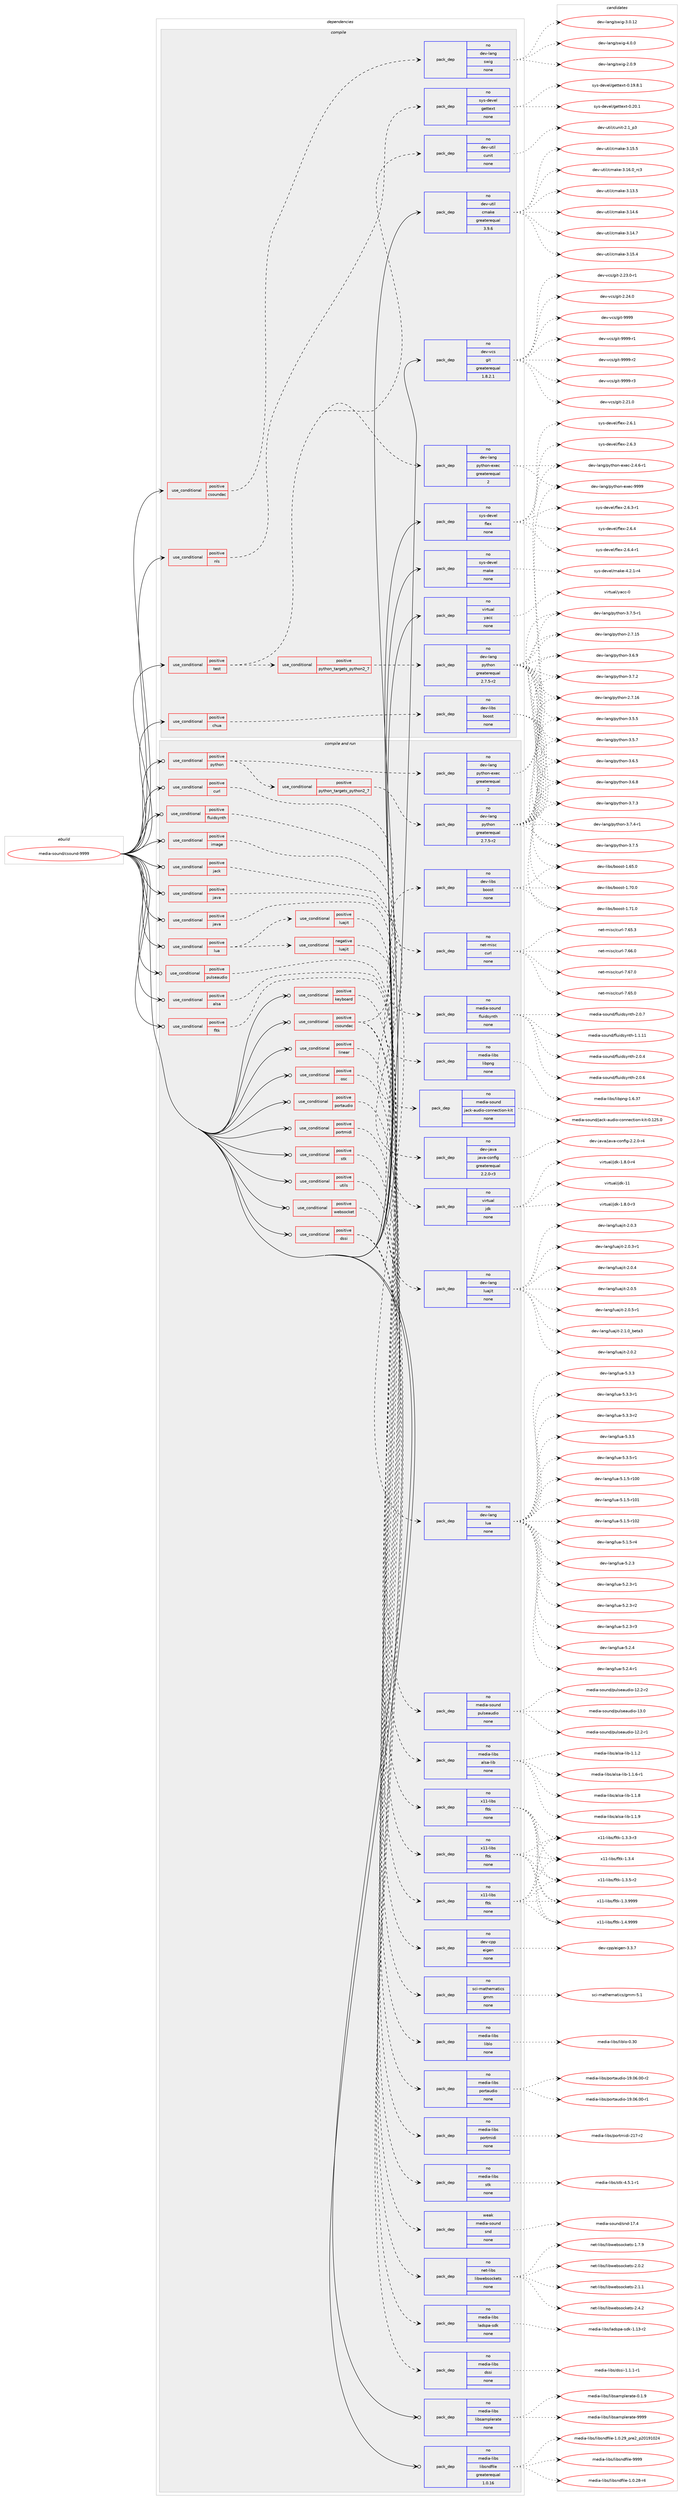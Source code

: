 digraph prolog {

# *************
# Graph options
# *************

newrank=true;
concentrate=true;
compound=true;
graph [rankdir=LR,fontname=Helvetica,fontsize=10,ranksep=1.5];#, ranksep=2.5, nodesep=0.2];
edge  [arrowhead=vee];
node  [fontname=Helvetica,fontsize=10];

# **********
# The ebuild
# **********

subgraph cluster_leftcol {
color=gray;
rank=same;
label=<<i>ebuild</i>>;
id [label="media-sound/csound-9999", color=red, width=4, href="../media-sound/csound-9999.svg"];
}

# ****************
# The dependencies
# ****************

subgraph cluster_midcol {
color=gray;
label=<<i>dependencies</i>>;
subgraph cluster_compile {
fillcolor="#eeeeee";
style=filled;
label=<<i>compile</i>>;
subgraph cond193790 {
dependency798157 [label=<<TABLE BORDER="0" CELLBORDER="1" CELLSPACING="0" CELLPADDING="4"><TR><TD ROWSPAN="3" CELLPADDING="10">use_conditional</TD></TR><TR><TD>positive</TD></TR><TR><TD>chua</TD></TR></TABLE>>, shape=none, color=red];
subgraph pack590426 {
dependency798158 [label=<<TABLE BORDER="0" CELLBORDER="1" CELLSPACING="0" CELLPADDING="4" WIDTH="220"><TR><TD ROWSPAN="6" CELLPADDING="30">pack_dep</TD></TR><TR><TD WIDTH="110">no</TD></TR><TR><TD>dev-libs</TD></TR><TR><TD>boost</TD></TR><TR><TD>none</TD></TR><TR><TD></TD></TR></TABLE>>, shape=none, color=blue];
}
dependency798157:e -> dependency798158:w [weight=20,style="dashed",arrowhead="vee"];
}
id:e -> dependency798157:w [weight=20,style="solid",arrowhead="vee"];
subgraph cond193791 {
dependency798159 [label=<<TABLE BORDER="0" CELLBORDER="1" CELLSPACING="0" CELLPADDING="4"><TR><TD ROWSPAN="3" CELLPADDING="10">use_conditional</TD></TR><TR><TD>positive</TD></TR><TR><TD>csoundac</TD></TR></TABLE>>, shape=none, color=red];
subgraph pack590427 {
dependency798160 [label=<<TABLE BORDER="0" CELLBORDER="1" CELLSPACING="0" CELLPADDING="4" WIDTH="220"><TR><TD ROWSPAN="6" CELLPADDING="30">pack_dep</TD></TR><TR><TD WIDTH="110">no</TD></TR><TR><TD>dev-lang</TD></TR><TR><TD>swig</TD></TR><TR><TD>none</TD></TR><TR><TD></TD></TR></TABLE>>, shape=none, color=blue];
}
dependency798159:e -> dependency798160:w [weight=20,style="dashed",arrowhead="vee"];
}
id:e -> dependency798159:w [weight=20,style="solid",arrowhead="vee"];
subgraph cond193792 {
dependency798161 [label=<<TABLE BORDER="0" CELLBORDER="1" CELLSPACING="0" CELLPADDING="4"><TR><TD ROWSPAN="3" CELLPADDING="10">use_conditional</TD></TR><TR><TD>positive</TD></TR><TR><TD>nls</TD></TR></TABLE>>, shape=none, color=red];
subgraph pack590428 {
dependency798162 [label=<<TABLE BORDER="0" CELLBORDER="1" CELLSPACING="0" CELLPADDING="4" WIDTH="220"><TR><TD ROWSPAN="6" CELLPADDING="30">pack_dep</TD></TR><TR><TD WIDTH="110">no</TD></TR><TR><TD>sys-devel</TD></TR><TR><TD>gettext</TD></TR><TR><TD>none</TD></TR><TR><TD></TD></TR></TABLE>>, shape=none, color=blue];
}
dependency798161:e -> dependency798162:w [weight=20,style="dashed",arrowhead="vee"];
}
id:e -> dependency798161:w [weight=20,style="solid",arrowhead="vee"];
subgraph cond193793 {
dependency798163 [label=<<TABLE BORDER="0" CELLBORDER="1" CELLSPACING="0" CELLPADDING="4"><TR><TD ROWSPAN="3" CELLPADDING="10">use_conditional</TD></TR><TR><TD>positive</TD></TR><TR><TD>test</TD></TR></TABLE>>, shape=none, color=red];
subgraph pack590429 {
dependency798164 [label=<<TABLE BORDER="0" CELLBORDER="1" CELLSPACING="0" CELLPADDING="4" WIDTH="220"><TR><TD ROWSPAN="6" CELLPADDING="30">pack_dep</TD></TR><TR><TD WIDTH="110">no</TD></TR><TR><TD>dev-util</TD></TR><TR><TD>cunit</TD></TR><TR><TD>none</TD></TR><TR><TD></TD></TR></TABLE>>, shape=none, color=blue];
}
dependency798163:e -> dependency798164:w [weight=20,style="dashed",arrowhead="vee"];
subgraph cond193794 {
dependency798165 [label=<<TABLE BORDER="0" CELLBORDER="1" CELLSPACING="0" CELLPADDING="4"><TR><TD ROWSPAN="3" CELLPADDING="10">use_conditional</TD></TR><TR><TD>positive</TD></TR><TR><TD>python_targets_python2_7</TD></TR></TABLE>>, shape=none, color=red];
subgraph pack590430 {
dependency798166 [label=<<TABLE BORDER="0" CELLBORDER="1" CELLSPACING="0" CELLPADDING="4" WIDTH="220"><TR><TD ROWSPAN="6" CELLPADDING="30">pack_dep</TD></TR><TR><TD WIDTH="110">no</TD></TR><TR><TD>dev-lang</TD></TR><TR><TD>python</TD></TR><TR><TD>greaterequal</TD></TR><TR><TD>2.7.5-r2</TD></TR></TABLE>>, shape=none, color=blue];
}
dependency798165:e -> dependency798166:w [weight=20,style="dashed",arrowhead="vee"];
}
dependency798163:e -> dependency798165:w [weight=20,style="dashed",arrowhead="vee"];
subgraph pack590431 {
dependency798167 [label=<<TABLE BORDER="0" CELLBORDER="1" CELLSPACING="0" CELLPADDING="4" WIDTH="220"><TR><TD ROWSPAN="6" CELLPADDING="30">pack_dep</TD></TR><TR><TD WIDTH="110">no</TD></TR><TR><TD>dev-lang</TD></TR><TR><TD>python-exec</TD></TR><TR><TD>greaterequal</TD></TR><TR><TD>2</TD></TR></TABLE>>, shape=none, color=blue];
}
dependency798163:e -> dependency798167:w [weight=20,style="dashed",arrowhead="vee"];
}
id:e -> dependency798163:w [weight=20,style="solid",arrowhead="vee"];
subgraph pack590432 {
dependency798168 [label=<<TABLE BORDER="0" CELLBORDER="1" CELLSPACING="0" CELLPADDING="4" WIDTH="220"><TR><TD ROWSPAN="6" CELLPADDING="30">pack_dep</TD></TR><TR><TD WIDTH="110">no</TD></TR><TR><TD>dev-util</TD></TR><TR><TD>cmake</TD></TR><TR><TD>greaterequal</TD></TR><TR><TD>3.9.6</TD></TR></TABLE>>, shape=none, color=blue];
}
id:e -> dependency798168:w [weight=20,style="solid",arrowhead="vee"];
subgraph pack590433 {
dependency798169 [label=<<TABLE BORDER="0" CELLBORDER="1" CELLSPACING="0" CELLPADDING="4" WIDTH="220"><TR><TD ROWSPAN="6" CELLPADDING="30">pack_dep</TD></TR><TR><TD WIDTH="110">no</TD></TR><TR><TD>dev-vcs</TD></TR><TR><TD>git</TD></TR><TR><TD>greaterequal</TD></TR><TR><TD>1.8.2.1</TD></TR></TABLE>>, shape=none, color=blue];
}
id:e -> dependency798169:w [weight=20,style="solid",arrowhead="vee"];
subgraph pack590434 {
dependency798170 [label=<<TABLE BORDER="0" CELLBORDER="1" CELLSPACING="0" CELLPADDING="4" WIDTH="220"><TR><TD ROWSPAN="6" CELLPADDING="30">pack_dep</TD></TR><TR><TD WIDTH="110">no</TD></TR><TR><TD>sys-devel</TD></TR><TR><TD>flex</TD></TR><TR><TD>none</TD></TR><TR><TD></TD></TR></TABLE>>, shape=none, color=blue];
}
id:e -> dependency798170:w [weight=20,style="solid",arrowhead="vee"];
subgraph pack590435 {
dependency798171 [label=<<TABLE BORDER="0" CELLBORDER="1" CELLSPACING="0" CELLPADDING="4" WIDTH="220"><TR><TD ROWSPAN="6" CELLPADDING="30">pack_dep</TD></TR><TR><TD WIDTH="110">no</TD></TR><TR><TD>sys-devel</TD></TR><TR><TD>make</TD></TR><TR><TD>none</TD></TR><TR><TD></TD></TR></TABLE>>, shape=none, color=blue];
}
id:e -> dependency798171:w [weight=20,style="solid",arrowhead="vee"];
subgraph pack590436 {
dependency798172 [label=<<TABLE BORDER="0" CELLBORDER="1" CELLSPACING="0" CELLPADDING="4" WIDTH="220"><TR><TD ROWSPAN="6" CELLPADDING="30">pack_dep</TD></TR><TR><TD WIDTH="110">no</TD></TR><TR><TD>virtual</TD></TR><TR><TD>yacc</TD></TR><TR><TD>none</TD></TR><TR><TD></TD></TR></TABLE>>, shape=none, color=blue];
}
id:e -> dependency798172:w [weight=20,style="solid",arrowhead="vee"];
}
subgraph cluster_compileandrun {
fillcolor="#eeeeee";
style=filled;
label=<<i>compile and run</i>>;
subgraph cond193795 {
dependency798173 [label=<<TABLE BORDER="0" CELLBORDER="1" CELLSPACING="0" CELLPADDING="4"><TR><TD ROWSPAN="3" CELLPADDING="10">use_conditional</TD></TR><TR><TD>positive</TD></TR><TR><TD>alsa</TD></TR></TABLE>>, shape=none, color=red];
subgraph pack590437 {
dependency798174 [label=<<TABLE BORDER="0" CELLBORDER="1" CELLSPACING="0" CELLPADDING="4" WIDTH="220"><TR><TD ROWSPAN="6" CELLPADDING="30">pack_dep</TD></TR><TR><TD WIDTH="110">no</TD></TR><TR><TD>media-libs</TD></TR><TR><TD>alsa-lib</TD></TR><TR><TD>none</TD></TR><TR><TD></TD></TR></TABLE>>, shape=none, color=blue];
}
dependency798173:e -> dependency798174:w [weight=20,style="dashed",arrowhead="vee"];
}
id:e -> dependency798173:w [weight=20,style="solid",arrowhead="odotvee"];
subgraph cond193796 {
dependency798175 [label=<<TABLE BORDER="0" CELLBORDER="1" CELLSPACING="0" CELLPADDING="4"><TR><TD ROWSPAN="3" CELLPADDING="10">use_conditional</TD></TR><TR><TD>positive</TD></TR><TR><TD>csoundac</TD></TR></TABLE>>, shape=none, color=red];
subgraph pack590438 {
dependency798176 [label=<<TABLE BORDER="0" CELLBORDER="1" CELLSPACING="0" CELLPADDING="4" WIDTH="220"><TR><TD ROWSPAN="6" CELLPADDING="30">pack_dep</TD></TR><TR><TD WIDTH="110">no</TD></TR><TR><TD>x11-libs</TD></TR><TR><TD>fltk</TD></TR><TR><TD>none</TD></TR><TR><TD></TD></TR></TABLE>>, shape=none, color=blue];
}
dependency798175:e -> dependency798176:w [weight=20,style="dashed",arrowhead="vee"];
subgraph pack590439 {
dependency798177 [label=<<TABLE BORDER="0" CELLBORDER="1" CELLSPACING="0" CELLPADDING="4" WIDTH="220"><TR><TD ROWSPAN="6" CELLPADDING="30">pack_dep</TD></TR><TR><TD WIDTH="110">no</TD></TR><TR><TD>dev-cpp</TD></TR><TR><TD>eigen</TD></TR><TR><TD>none</TD></TR><TR><TD></TD></TR></TABLE>>, shape=none, color=blue];
}
dependency798175:e -> dependency798177:w [weight=20,style="dashed",arrowhead="vee"];
subgraph pack590440 {
dependency798178 [label=<<TABLE BORDER="0" CELLBORDER="1" CELLSPACING="0" CELLPADDING="4" WIDTH="220"><TR><TD ROWSPAN="6" CELLPADDING="30">pack_dep</TD></TR><TR><TD WIDTH="110">no</TD></TR><TR><TD>dev-libs</TD></TR><TR><TD>boost</TD></TR><TR><TD>none</TD></TR><TR><TD></TD></TR></TABLE>>, shape=none, color=blue];
}
dependency798175:e -> dependency798178:w [weight=20,style="dashed",arrowhead="vee"];
}
id:e -> dependency798175:w [weight=20,style="solid",arrowhead="odotvee"];
subgraph cond193797 {
dependency798179 [label=<<TABLE BORDER="0" CELLBORDER="1" CELLSPACING="0" CELLPADDING="4"><TR><TD ROWSPAN="3" CELLPADDING="10">use_conditional</TD></TR><TR><TD>positive</TD></TR><TR><TD>curl</TD></TR></TABLE>>, shape=none, color=red];
subgraph pack590441 {
dependency798180 [label=<<TABLE BORDER="0" CELLBORDER="1" CELLSPACING="0" CELLPADDING="4" WIDTH="220"><TR><TD ROWSPAN="6" CELLPADDING="30">pack_dep</TD></TR><TR><TD WIDTH="110">no</TD></TR><TR><TD>net-misc</TD></TR><TR><TD>curl</TD></TR><TR><TD>none</TD></TR><TR><TD></TD></TR></TABLE>>, shape=none, color=blue];
}
dependency798179:e -> dependency798180:w [weight=20,style="dashed",arrowhead="vee"];
}
id:e -> dependency798179:w [weight=20,style="solid",arrowhead="odotvee"];
subgraph cond193798 {
dependency798181 [label=<<TABLE BORDER="0" CELLBORDER="1" CELLSPACING="0" CELLPADDING="4"><TR><TD ROWSPAN="3" CELLPADDING="10">use_conditional</TD></TR><TR><TD>positive</TD></TR><TR><TD>dssi</TD></TR></TABLE>>, shape=none, color=red];
subgraph pack590442 {
dependency798182 [label=<<TABLE BORDER="0" CELLBORDER="1" CELLSPACING="0" CELLPADDING="4" WIDTH="220"><TR><TD ROWSPAN="6" CELLPADDING="30">pack_dep</TD></TR><TR><TD WIDTH="110">no</TD></TR><TR><TD>media-libs</TD></TR><TR><TD>dssi</TD></TR><TR><TD>none</TD></TR><TR><TD></TD></TR></TABLE>>, shape=none, color=blue];
}
dependency798181:e -> dependency798182:w [weight=20,style="dashed",arrowhead="vee"];
subgraph pack590443 {
dependency798183 [label=<<TABLE BORDER="0" CELLBORDER="1" CELLSPACING="0" CELLPADDING="4" WIDTH="220"><TR><TD ROWSPAN="6" CELLPADDING="30">pack_dep</TD></TR><TR><TD WIDTH="110">no</TD></TR><TR><TD>media-libs</TD></TR><TR><TD>ladspa-sdk</TD></TR><TR><TD>none</TD></TR><TR><TD></TD></TR></TABLE>>, shape=none, color=blue];
}
dependency798181:e -> dependency798183:w [weight=20,style="dashed",arrowhead="vee"];
}
id:e -> dependency798181:w [weight=20,style="solid",arrowhead="odotvee"];
subgraph cond193799 {
dependency798184 [label=<<TABLE BORDER="0" CELLBORDER="1" CELLSPACING="0" CELLPADDING="4"><TR><TD ROWSPAN="3" CELLPADDING="10">use_conditional</TD></TR><TR><TD>positive</TD></TR><TR><TD>fltk</TD></TR></TABLE>>, shape=none, color=red];
subgraph pack590444 {
dependency798185 [label=<<TABLE BORDER="0" CELLBORDER="1" CELLSPACING="0" CELLPADDING="4" WIDTH="220"><TR><TD ROWSPAN="6" CELLPADDING="30">pack_dep</TD></TR><TR><TD WIDTH="110">no</TD></TR><TR><TD>x11-libs</TD></TR><TR><TD>fltk</TD></TR><TR><TD>none</TD></TR><TR><TD></TD></TR></TABLE>>, shape=none, color=blue];
}
dependency798184:e -> dependency798185:w [weight=20,style="dashed",arrowhead="vee"];
}
id:e -> dependency798184:w [weight=20,style="solid",arrowhead="odotvee"];
subgraph cond193800 {
dependency798186 [label=<<TABLE BORDER="0" CELLBORDER="1" CELLSPACING="0" CELLPADDING="4"><TR><TD ROWSPAN="3" CELLPADDING="10">use_conditional</TD></TR><TR><TD>positive</TD></TR><TR><TD>fluidsynth</TD></TR></TABLE>>, shape=none, color=red];
subgraph pack590445 {
dependency798187 [label=<<TABLE BORDER="0" CELLBORDER="1" CELLSPACING="0" CELLPADDING="4" WIDTH="220"><TR><TD ROWSPAN="6" CELLPADDING="30">pack_dep</TD></TR><TR><TD WIDTH="110">no</TD></TR><TR><TD>media-sound</TD></TR><TR><TD>fluidsynth</TD></TR><TR><TD>none</TD></TR><TR><TD></TD></TR></TABLE>>, shape=none, color=blue];
}
dependency798186:e -> dependency798187:w [weight=20,style="dashed",arrowhead="vee"];
}
id:e -> dependency798186:w [weight=20,style="solid",arrowhead="odotvee"];
subgraph cond193801 {
dependency798188 [label=<<TABLE BORDER="0" CELLBORDER="1" CELLSPACING="0" CELLPADDING="4"><TR><TD ROWSPAN="3" CELLPADDING="10">use_conditional</TD></TR><TR><TD>positive</TD></TR><TR><TD>image</TD></TR></TABLE>>, shape=none, color=red];
subgraph pack590446 {
dependency798189 [label=<<TABLE BORDER="0" CELLBORDER="1" CELLSPACING="0" CELLPADDING="4" WIDTH="220"><TR><TD ROWSPAN="6" CELLPADDING="30">pack_dep</TD></TR><TR><TD WIDTH="110">no</TD></TR><TR><TD>media-libs</TD></TR><TR><TD>libpng</TD></TR><TR><TD>none</TD></TR><TR><TD></TD></TR></TABLE>>, shape=none, color=blue];
}
dependency798188:e -> dependency798189:w [weight=20,style="dashed",arrowhead="vee"];
}
id:e -> dependency798188:w [weight=20,style="solid",arrowhead="odotvee"];
subgraph cond193802 {
dependency798190 [label=<<TABLE BORDER="0" CELLBORDER="1" CELLSPACING="0" CELLPADDING="4"><TR><TD ROWSPAN="3" CELLPADDING="10">use_conditional</TD></TR><TR><TD>positive</TD></TR><TR><TD>jack</TD></TR></TABLE>>, shape=none, color=red];
subgraph pack590447 {
dependency798191 [label=<<TABLE BORDER="0" CELLBORDER="1" CELLSPACING="0" CELLPADDING="4" WIDTH="220"><TR><TD ROWSPAN="6" CELLPADDING="30">pack_dep</TD></TR><TR><TD WIDTH="110">no</TD></TR><TR><TD>media-sound</TD></TR><TR><TD>jack-audio-connection-kit</TD></TR><TR><TD>none</TD></TR><TR><TD></TD></TR></TABLE>>, shape=none, color=blue];
}
dependency798190:e -> dependency798191:w [weight=20,style="dashed",arrowhead="vee"];
}
id:e -> dependency798190:w [weight=20,style="solid",arrowhead="odotvee"];
subgraph cond193803 {
dependency798192 [label=<<TABLE BORDER="0" CELLBORDER="1" CELLSPACING="0" CELLPADDING="4"><TR><TD ROWSPAN="3" CELLPADDING="10">use_conditional</TD></TR><TR><TD>positive</TD></TR><TR><TD>java</TD></TR></TABLE>>, shape=none, color=red];
subgraph pack590448 {
dependency798193 [label=<<TABLE BORDER="0" CELLBORDER="1" CELLSPACING="0" CELLPADDING="4" WIDTH="220"><TR><TD ROWSPAN="6" CELLPADDING="30">pack_dep</TD></TR><TR><TD WIDTH="110">no</TD></TR><TR><TD>dev-java</TD></TR><TR><TD>java-config</TD></TR><TR><TD>greaterequal</TD></TR><TR><TD>2.2.0-r3</TD></TR></TABLE>>, shape=none, color=blue];
}
dependency798192:e -> dependency798193:w [weight=20,style="dashed",arrowhead="vee"];
}
id:e -> dependency798192:w [weight=20,style="solid",arrowhead="odotvee"];
subgraph cond193804 {
dependency798194 [label=<<TABLE BORDER="0" CELLBORDER="1" CELLSPACING="0" CELLPADDING="4"><TR><TD ROWSPAN="3" CELLPADDING="10">use_conditional</TD></TR><TR><TD>positive</TD></TR><TR><TD>java</TD></TR></TABLE>>, shape=none, color=red];
subgraph pack590449 {
dependency798195 [label=<<TABLE BORDER="0" CELLBORDER="1" CELLSPACING="0" CELLPADDING="4" WIDTH="220"><TR><TD ROWSPAN="6" CELLPADDING="30">pack_dep</TD></TR><TR><TD WIDTH="110">no</TD></TR><TR><TD>virtual</TD></TR><TR><TD>jdk</TD></TR><TR><TD>none</TD></TR><TR><TD></TD></TR></TABLE>>, shape=none, color=blue];
}
dependency798194:e -> dependency798195:w [weight=20,style="dashed",arrowhead="vee"];
}
id:e -> dependency798194:w [weight=20,style="solid",arrowhead="odotvee"];
subgraph cond193805 {
dependency798196 [label=<<TABLE BORDER="0" CELLBORDER="1" CELLSPACING="0" CELLPADDING="4"><TR><TD ROWSPAN="3" CELLPADDING="10">use_conditional</TD></TR><TR><TD>positive</TD></TR><TR><TD>keyboard</TD></TR></TABLE>>, shape=none, color=red];
subgraph pack590450 {
dependency798197 [label=<<TABLE BORDER="0" CELLBORDER="1" CELLSPACING="0" CELLPADDING="4" WIDTH="220"><TR><TD ROWSPAN="6" CELLPADDING="30">pack_dep</TD></TR><TR><TD WIDTH="110">no</TD></TR><TR><TD>x11-libs</TD></TR><TR><TD>fltk</TD></TR><TR><TD>none</TD></TR><TR><TD></TD></TR></TABLE>>, shape=none, color=blue];
}
dependency798196:e -> dependency798197:w [weight=20,style="dashed",arrowhead="vee"];
}
id:e -> dependency798196:w [weight=20,style="solid",arrowhead="odotvee"];
subgraph cond193806 {
dependency798198 [label=<<TABLE BORDER="0" CELLBORDER="1" CELLSPACING="0" CELLPADDING="4"><TR><TD ROWSPAN="3" CELLPADDING="10">use_conditional</TD></TR><TR><TD>positive</TD></TR><TR><TD>linear</TD></TR></TABLE>>, shape=none, color=red];
subgraph pack590451 {
dependency798199 [label=<<TABLE BORDER="0" CELLBORDER="1" CELLSPACING="0" CELLPADDING="4" WIDTH="220"><TR><TD ROWSPAN="6" CELLPADDING="30">pack_dep</TD></TR><TR><TD WIDTH="110">no</TD></TR><TR><TD>sci-mathematics</TD></TR><TR><TD>gmm</TD></TR><TR><TD>none</TD></TR><TR><TD></TD></TR></TABLE>>, shape=none, color=blue];
}
dependency798198:e -> dependency798199:w [weight=20,style="dashed",arrowhead="vee"];
}
id:e -> dependency798198:w [weight=20,style="solid",arrowhead="odotvee"];
subgraph cond193807 {
dependency798200 [label=<<TABLE BORDER="0" CELLBORDER="1" CELLSPACING="0" CELLPADDING="4"><TR><TD ROWSPAN="3" CELLPADDING="10">use_conditional</TD></TR><TR><TD>positive</TD></TR><TR><TD>lua</TD></TR></TABLE>>, shape=none, color=red];
subgraph cond193808 {
dependency798201 [label=<<TABLE BORDER="0" CELLBORDER="1" CELLSPACING="0" CELLPADDING="4"><TR><TD ROWSPAN="3" CELLPADDING="10">use_conditional</TD></TR><TR><TD>positive</TD></TR><TR><TD>luajit</TD></TR></TABLE>>, shape=none, color=red];
subgraph pack590452 {
dependency798202 [label=<<TABLE BORDER="0" CELLBORDER="1" CELLSPACING="0" CELLPADDING="4" WIDTH="220"><TR><TD ROWSPAN="6" CELLPADDING="30">pack_dep</TD></TR><TR><TD WIDTH="110">no</TD></TR><TR><TD>dev-lang</TD></TR><TR><TD>luajit</TD></TR><TR><TD>none</TD></TR><TR><TD></TD></TR></TABLE>>, shape=none, color=blue];
}
dependency798201:e -> dependency798202:w [weight=20,style="dashed",arrowhead="vee"];
}
dependency798200:e -> dependency798201:w [weight=20,style="dashed",arrowhead="vee"];
subgraph cond193809 {
dependency798203 [label=<<TABLE BORDER="0" CELLBORDER="1" CELLSPACING="0" CELLPADDING="4"><TR><TD ROWSPAN="3" CELLPADDING="10">use_conditional</TD></TR><TR><TD>negative</TD></TR><TR><TD>luajit</TD></TR></TABLE>>, shape=none, color=red];
subgraph pack590453 {
dependency798204 [label=<<TABLE BORDER="0" CELLBORDER="1" CELLSPACING="0" CELLPADDING="4" WIDTH="220"><TR><TD ROWSPAN="6" CELLPADDING="30">pack_dep</TD></TR><TR><TD WIDTH="110">no</TD></TR><TR><TD>dev-lang</TD></TR><TR><TD>lua</TD></TR><TR><TD>none</TD></TR><TR><TD></TD></TR></TABLE>>, shape=none, color=blue];
}
dependency798203:e -> dependency798204:w [weight=20,style="dashed",arrowhead="vee"];
}
dependency798200:e -> dependency798203:w [weight=20,style="dashed",arrowhead="vee"];
}
id:e -> dependency798200:w [weight=20,style="solid",arrowhead="odotvee"];
subgraph cond193810 {
dependency798205 [label=<<TABLE BORDER="0" CELLBORDER="1" CELLSPACING="0" CELLPADDING="4"><TR><TD ROWSPAN="3" CELLPADDING="10">use_conditional</TD></TR><TR><TD>positive</TD></TR><TR><TD>osc</TD></TR></TABLE>>, shape=none, color=red];
subgraph pack590454 {
dependency798206 [label=<<TABLE BORDER="0" CELLBORDER="1" CELLSPACING="0" CELLPADDING="4" WIDTH="220"><TR><TD ROWSPAN="6" CELLPADDING="30">pack_dep</TD></TR><TR><TD WIDTH="110">no</TD></TR><TR><TD>media-libs</TD></TR><TR><TD>liblo</TD></TR><TR><TD>none</TD></TR><TR><TD></TD></TR></TABLE>>, shape=none, color=blue];
}
dependency798205:e -> dependency798206:w [weight=20,style="dashed",arrowhead="vee"];
}
id:e -> dependency798205:w [weight=20,style="solid",arrowhead="odotvee"];
subgraph cond193811 {
dependency798207 [label=<<TABLE BORDER="0" CELLBORDER="1" CELLSPACING="0" CELLPADDING="4"><TR><TD ROWSPAN="3" CELLPADDING="10">use_conditional</TD></TR><TR><TD>positive</TD></TR><TR><TD>portaudio</TD></TR></TABLE>>, shape=none, color=red];
subgraph pack590455 {
dependency798208 [label=<<TABLE BORDER="0" CELLBORDER="1" CELLSPACING="0" CELLPADDING="4" WIDTH="220"><TR><TD ROWSPAN="6" CELLPADDING="30">pack_dep</TD></TR><TR><TD WIDTH="110">no</TD></TR><TR><TD>media-libs</TD></TR><TR><TD>portaudio</TD></TR><TR><TD>none</TD></TR><TR><TD></TD></TR></TABLE>>, shape=none, color=blue];
}
dependency798207:e -> dependency798208:w [weight=20,style="dashed",arrowhead="vee"];
}
id:e -> dependency798207:w [weight=20,style="solid",arrowhead="odotvee"];
subgraph cond193812 {
dependency798209 [label=<<TABLE BORDER="0" CELLBORDER="1" CELLSPACING="0" CELLPADDING="4"><TR><TD ROWSPAN="3" CELLPADDING="10">use_conditional</TD></TR><TR><TD>positive</TD></TR><TR><TD>portmidi</TD></TR></TABLE>>, shape=none, color=red];
subgraph pack590456 {
dependency798210 [label=<<TABLE BORDER="0" CELLBORDER="1" CELLSPACING="0" CELLPADDING="4" WIDTH="220"><TR><TD ROWSPAN="6" CELLPADDING="30">pack_dep</TD></TR><TR><TD WIDTH="110">no</TD></TR><TR><TD>media-libs</TD></TR><TR><TD>portmidi</TD></TR><TR><TD>none</TD></TR><TR><TD></TD></TR></TABLE>>, shape=none, color=blue];
}
dependency798209:e -> dependency798210:w [weight=20,style="dashed",arrowhead="vee"];
}
id:e -> dependency798209:w [weight=20,style="solid",arrowhead="odotvee"];
subgraph cond193813 {
dependency798211 [label=<<TABLE BORDER="0" CELLBORDER="1" CELLSPACING="0" CELLPADDING="4"><TR><TD ROWSPAN="3" CELLPADDING="10">use_conditional</TD></TR><TR><TD>positive</TD></TR><TR><TD>pulseaudio</TD></TR></TABLE>>, shape=none, color=red];
subgraph pack590457 {
dependency798212 [label=<<TABLE BORDER="0" CELLBORDER="1" CELLSPACING="0" CELLPADDING="4" WIDTH="220"><TR><TD ROWSPAN="6" CELLPADDING="30">pack_dep</TD></TR><TR><TD WIDTH="110">no</TD></TR><TR><TD>media-sound</TD></TR><TR><TD>pulseaudio</TD></TR><TR><TD>none</TD></TR><TR><TD></TD></TR></TABLE>>, shape=none, color=blue];
}
dependency798211:e -> dependency798212:w [weight=20,style="dashed",arrowhead="vee"];
}
id:e -> dependency798211:w [weight=20,style="solid",arrowhead="odotvee"];
subgraph cond193814 {
dependency798213 [label=<<TABLE BORDER="0" CELLBORDER="1" CELLSPACING="0" CELLPADDING="4"><TR><TD ROWSPAN="3" CELLPADDING="10">use_conditional</TD></TR><TR><TD>positive</TD></TR><TR><TD>python</TD></TR></TABLE>>, shape=none, color=red];
subgraph cond193815 {
dependency798214 [label=<<TABLE BORDER="0" CELLBORDER="1" CELLSPACING="0" CELLPADDING="4"><TR><TD ROWSPAN="3" CELLPADDING="10">use_conditional</TD></TR><TR><TD>positive</TD></TR><TR><TD>python_targets_python2_7</TD></TR></TABLE>>, shape=none, color=red];
subgraph pack590458 {
dependency798215 [label=<<TABLE BORDER="0" CELLBORDER="1" CELLSPACING="0" CELLPADDING="4" WIDTH="220"><TR><TD ROWSPAN="6" CELLPADDING="30">pack_dep</TD></TR><TR><TD WIDTH="110">no</TD></TR><TR><TD>dev-lang</TD></TR><TR><TD>python</TD></TR><TR><TD>greaterequal</TD></TR><TR><TD>2.7.5-r2</TD></TR></TABLE>>, shape=none, color=blue];
}
dependency798214:e -> dependency798215:w [weight=20,style="dashed",arrowhead="vee"];
}
dependency798213:e -> dependency798214:w [weight=20,style="dashed",arrowhead="vee"];
subgraph pack590459 {
dependency798216 [label=<<TABLE BORDER="0" CELLBORDER="1" CELLSPACING="0" CELLPADDING="4" WIDTH="220"><TR><TD ROWSPAN="6" CELLPADDING="30">pack_dep</TD></TR><TR><TD WIDTH="110">no</TD></TR><TR><TD>dev-lang</TD></TR><TR><TD>python-exec</TD></TR><TR><TD>greaterequal</TD></TR><TR><TD>2</TD></TR></TABLE>>, shape=none, color=blue];
}
dependency798213:e -> dependency798216:w [weight=20,style="dashed",arrowhead="vee"];
}
id:e -> dependency798213:w [weight=20,style="solid",arrowhead="odotvee"];
subgraph cond193816 {
dependency798217 [label=<<TABLE BORDER="0" CELLBORDER="1" CELLSPACING="0" CELLPADDING="4"><TR><TD ROWSPAN="3" CELLPADDING="10">use_conditional</TD></TR><TR><TD>positive</TD></TR><TR><TD>stk</TD></TR></TABLE>>, shape=none, color=red];
subgraph pack590460 {
dependency798218 [label=<<TABLE BORDER="0" CELLBORDER="1" CELLSPACING="0" CELLPADDING="4" WIDTH="220"><TR><TD ROWSPAN="6" CELLPADDING="30">pack_dep</TD></TR><TR><TD WIDTH="110">no</TD></TR><TR><TD>media-libs</TD></TR><TR><TD>stk</TD></TR><TR><TD>none</TD></TR><TR><TD></TD></TR></TABLE>>, shape=none, color=blue];
}
dependency798217:e -> dependency798218:w [weight=20,style="dashed",arrowhead="vee"];
}
id:e -> dependency798217:w [weight=20,style="solid",arrowhead="odotvee"];
subgraph cond193817 {
dependency798219 [label=<<TABLE BORDER="0" CELLBORDER="1" CELLSPACING="0" CELLPADDING="4"><TR><TD ROWSPAN="3" CELLPADDING="10">use_conditional</TD></TR><TR><TD>positive</TD></TR><TR><TD>utils</TD></TR></TABLE>>, shape=none, color=red];
subgraph pack590461 {
dependency798220 [label=<<TABLE BORDER="0" CELLBORDER="1" CELLSPACING="0" CELLPADDING="4" WIDTH="220"><TR><TD ROWSPAN="6" CELLPADDING="30">pack_dep</TD></TR><TR><TD WIDTH="110">weak</TD></TR><TR><TD>media-sound</TD></TR><TR><TD>snd</TD></TR><TR><TD>none</TD></TR><TR><TD></TD></TR></TABLE>>, shape=none, color=blue];
}
dependency798219:e -> dependency798220:w [weight=20,style="dashed",arrowhead="vee"];
}
id:e -> dependency798219:w [weight=20,style="solid",arrowhead="odotvee"];
subgraph cond193818 {
dependency798221 [label=<<TABLE BORDER="0" CELLBORDER="1" CELLSPACING="0" CELLPADDING="4"><TR><TD ROWSPAN="3" CELLPADDING="10">use_conditional</TD></TR><TR><TD>positive</TD></TR><TR><TD>websocket</TD></TR></TABLE>>, shape=none, color=red];
subgraph pack590462 {
dependency798222 [label=<<TABLE BORDER="0" CELLBORDER="1" CELLSPACING="0" CELLPADDING="4" WIDTH="220"><TR><TD ROWSPAN="6" CELLPADDING="30">pack_dep</TD></TR><TR><TD WIDTH="110">no</TD></TR><TR><TD>net-libs</TD></TR><TR><TD>libwebsockets</TD></TR><TR><TD>none</TD></TR><TR><TD></TD></TR></TABLE>>, shape=none, color=blue];
}
dependency798221:e -> dependency798222:w [weight=20,style="dashed",arrowhead="vee"];
}
id:e -> dependency798221:w [weight=20,style="solid",arrowhead="odotvee"];
subgraph pack590463 {
dependency798223 [label=<<TABLE BORDER="0" CELLBORDER="1" CELLSPACING="0" CELLPADDING="4" WIDTH="220"><TR><TD ROWSPAN="6" CELLPADDING="30">pack_dep</TD></TR><TR><TD WIDTH="110">no</TD></TR><TR><TD>media-libs</TD></TR><TR><TD>libsamplerate</TD></TR><TR><TD>none</TD></TR><TR><TD></TD></TR></TABLE>>, shape=none, color=blue];
}
id:e -> dependency798223:w [weight=20,style="solid",arrowhead="odotvee"];
subgraph pack590464 {
dependency798224 [label=<<TABLE BORDER="0" CELLBORDER="1" CELLSPACING="0" CELLPADDING="4" WIDTH="220"><TR><TD ROWSPAN="6" CELLPADDING="30">pack_dep</TD></TR><TR><TD WIDTH="110">no</TD></TR><TR><TD>media-libs</TD></TR><TR><TD>libsndfile</TD></TR><TR><TD>greaterequal</TD></TR><TR><TD>1.0.16</TD></TR></TABLE>>, shape=none, color=blue];
}
id:e -> dependency798224:w [weight=20,style="solid",arrowhead="odotvee"];
}
subgraph cluster_run {
fillcolor="#eeeeee";
style=filled;
label=<<i>run</i>>;
}
}

# **************
# The candidates
# **************

subgraph cluster_choices {
rank=same;
color=gray;
label=<<i>candidates</i>>;

subgraph choice590426 {
color=black;
nodesep=1;
choice1001011184510810598115479811111111511645494654534648 [label="dev-libs/boost-1.65.0", color=red, width=4,href="../dev-libs/boost-1.65.0.svg"];
choice1001011184510810598115479811111111511645494655484648 [label="dev-libs/boost-1.70.0", color=red, width=4,href="../dev-libs/boost-1.70.0.svg"];
choice1001011184510810598115479811111111511645494655494648 [label="dev-libs/boost-1.71.0", color=red, width=4,href="../dev-libs/boost-1.71.0.svg"];
dependency798158:e -> choice1001011184510810598115479811111111511645494654534648:w [style=dotted,weight="100"];
dependency798158:e -> choice1001011184510810598115479811111111511645494655484648:w [style=dotted,weight="100"];
dependency798158:e -> choice1001011184510810598115479811111111511645494655494648:w [style=dotted,weight="100"];
}
subgraph choice590427 {
color=black;
nodesep=1;
choice100101118451089711010347115119105103455046484657 [label="dev-lang/swig-2.0.9", color=red, width=4,href="../dev-lang/swig-2.0.9.svg"];
choice10010111845108971101034711511910510345514648464950 [label="dev-lang/swig-3.0.12", color=red, width=4,href="../dev-lang/swig-3.0.12.svg"];
choice100101118451089711010347115119105103455246484648 [label="dev-lang/swig-4.0.0", color=red, width=4,href="../dev-lang/swig-4.0.0.svg"];
dependency798160:e -> choice100101118451089711010347115119105103455046484657:w [style=dotted,weight="100"];
dependency798160:e -> choice10010111845108971101034711511910510345514648464950:w [style=dotted,weight="100"];
dependency798160:e -> choice100101118451089711010347115119105103455246484648:w [style=dotted,weight="100"];
}
subgraph choice590428 {
color=black;
nodesep=1;
choice1151211154510010111810110847103101116116101120116454846495746564649 [label="sys-devel/gettext-0.19.8.1", color=red, width=4,href="../sys-devel/gettext-0.19.8.1.svg"];
choice115121115451001011181011084710310111611610112011645484650484649 [label="sys-devel/gettext-0.20.1", color=red, width=4,href="../sys-devel/gettext-0.20.1.svg"];
dependency798162:e -> choice1151211154510010111810110847103101116116101120116454846495746564649:w [style=dotted,weight="100"];
dependency798162:e -> choice115121115451001011181011084710310111611610112011645484650484649:w [style=dotted,weight="100"];
}
subgraph choice590429 {
color=black;
nodesep=1;
choice100101118451171161051084799117110105116455046499511251 [label="dev-util/cunit-2.1_p3", color=red, width=4,href="../dev-util/cunit-2.1_p3.svg"];
dependency798164:e -> choice100101118451171161051084799117110105116455046499511251:w [style=dotted,weight="100"];
}
subgraph choice590430 {
color=black;
nodesep=1;
choice10010111845108971101034711212111610411111045504655464953 [label="dev-lang/python-2.7.15", color=red, width=4,href="../dev-lang/python-2.7.15.svg"];
choice10010111845108971101034711212111610411111045504655464954 [label="dev-lang/python-2.7.16", color=red, width=4,href="../dev-lang/python-2.7.16.svg"];
choice100101118451089711010347112121116104111110455146534653 [label="dev-lang/python-3.5.5", color=red, width=4,href="../dev-lang/python-3.5.5.svg"];
choice100101118451089711010347112121116104111110455146534655 [label="dev-lang/python-3.5.7", color=red, width=4,href="../dev-lang/python-3.5.7.svg"];
choice100101118451089711010347112121116104111110455146544653 [label="dev-lang/python-3.6.5", color=red, width=4,href="../dev-lang/python-3.6.5.svg"];
choice100101118451089711010347112121116104111110455146544656 [label="dev-lang/python-3.6.8", color=red, width=4,href="../dev-lang/python-3.6.8.svg"];
choice100101118451089711010347112121116104111110455146544657 [label="dev-lang/python-3.6.9", color=red, width=4,href="../dev-lang/python-3.6.9.svg"];
choice100101118451089711010347112121116104111110455146554650 [label="dev-lang/python-3.7.2", color=red, width=4,href="../dev-lang/python-3.7.2.svg"];
choice100101118451089711010347112121116104111110455146554651 [label="dev-lang/python-3.7.3", color=red, width=4,href="../dev-lang/python-3.7.3.svg"];
choice1001011184510897110103471121211161041111104551465546524511449 [label="dev-lang/python-3.7.4-r1", color=red, width=4,href="../dev-lang/python-3.7.4-r1.svg"];
choice100101118451089711010347112121116104111110455146554653 [label="dev-lang/python-3.7.5", color=red, width=4,href="../dev-lang/python-3.7.5.svg"];
choice1001011184510897110103471121211161041111104551465546534511449 [label="dev-lang/python-3.7.5-r1", color=red, width=4,href="../dev-lang/python-3.7.5-r1.svg"];
dependency798166:e -> choice10010111845108971101034711212111610411111045504655464953:w [style=dotted,weight="100"];
dependency798166:e -> choice10010111845108971101034711212111610411111045504655464954:w [style=dotted,weight="100"];
dependency798166:e -> choice100101118451089711010347112121116104111110455146534653:w [style=dotted,weight="100"];
dependency798166:e -> choice100101118451089711010347112121116104111110455146534655:w [style=dotted,weight="100"];
dependency798166:e -> choice100101118451089711010347112121116104111110455146544653:w [style=dotted,weight="100"];
dependency798166:e -> choice100101118451089711010347112121116104111110455146544656:w [style=dotted,weight="100"];
dependency798166:e -> choice100101118451089711010347112121116104111110455146544657:w [style=dotted,weight="100"];
dependency798166:e -> choice100101118451089711010347112121116104111110455146554650:w [style=dotted,weight="100"];
dependency798166:e -> choice100101118451089711010347112121116104111110455146554651:w [style=dotted,weight="100"];
dependency798166:e -> choice1001011184510897110103471121211161041111104551465546524511449:w [style=dotted,weight="100"];
dependency798166:e -> choice100101118451089711010347112121116104111110455146554653:w [style=dotted,weight="100"];
dependency798166:e -> choice1001011184510897110103471121211161041111104551465546534511449:w [style=dotted,weight="100"];
}
subgraph choice590431 {
color=black;
nodesep=1;
choice10010111845108971101034711212111610411111045101120101994550465246544511449 [label="dev-lang/python-exec-2.4.6-r1", color=red, width=4,href="../dev-lang/python-exec-2.4.6-r1.svg"];
choice10010111845108971101034711212111610411111045101120101994557575757 [label="dev-lang/python-exec-9999", color=red, width=4,href="../dev-lang/python-exec-9999.svg"];
dependency798167:e -> choice10010111845108971101034711212111610411111045101120101994550465246544511449:w [style=dotted,weight="100"];
dependency798167:e -> choice10010111845108971101034711212111610411111045101120101994557575757:w [style=dotted,weight="100"];
}
subgraph choice590432 {
color=black;
nodesep=1;
choice1001011184511711610510847991099710710145514649514653 [label="dev-util/cmake-3.13.5", color=red, width=4,href="../dev-util/cmake-3.13.5.svg"];
choice1001011184511711610510847991099710710145514649524654 [label="dev-util/cmake-3.14.6", color=red, width=4,href="../dev-util/cmake-3.14.6.svg"];
choice1001011184511711610510847991099710710145514649524655 [label="dev-util/cmake-3.14.7", color=red, width=4,href="../dev-util/cmake-3.14.7.svg"];
choice1001011184511711610510847991099710710145514649534652 [label="dev-util/cmake-3.15.4", color=red, width=4,href="../dev-util/cmake-3.15.4.svg"];
choice1001011184511711610510847991099710710145514649534653 [label="dev-util/cmake-3.15.5", color=red, width=4,href="../dev-util/cmake-3.15.5.svg"];
choice1001011184511711610510847991099710710145514649544648951149951 [label="dev-util/cmake-3.16.0_rc3", color=red, width=4,href="../dev-util/cmake-3.16.0_rc3.svg"];
dependency798168:e -> choice1001011184511711610510847991099710710145514649514653:w [style=dotted,weight="100"];
dependency798168:e -> choice1001011184511711610510847991099710710145514649524654:w [style=dotted,weight="100"];
dependency798168:e -> choice1001011184511711610510847991099710710145514649524655:w [style=dotted,weight="100"];
dependency798168:e -> choice1001011184511711610510847991099710710145514649534652:w [style=dotted,weight="100"];
dependency798168:e -> choice1001011184511711610510847991099710710145514649534653:w [style=dotted,weight="100"];
dependency798168:e -> choice1001011184511711610510847991099710710145514649544648951149951:w [style=dotted,weight="100"];
}
subgraph choice590433 {
color=black;
nodesep=1;
choice10010111845118991154710310511645504650494648 [label="dev-vcs/git-2.21.0", color=red, width=4,href="../dev-vcs/git-2.21.0.svg"];
choice100101118451189911547103105116455046505146484511449 [label="dev-vcs/git-2.23.0-r1", color=red, width=4,href="../dev-vcs/git-2.23.0-r1.svg"];
choice10010111845118991154710310511645504650524648 [label="dev-vcs/git-2.24.0", color=red, width=4,href="../dev-vcs/git-2.24.0.svg"];
choice1001011184511899115471031051164557575757 [label="dev-vcs/git-9999", color=red, width=4,href="../dev-vcs/git-9999.svg"];
choice10010111845118991154710310511645575757574511449 [label="dev-vcs/git-9999-r1", color=red, width=4,href="../dev-vcs/git-9999-r1.svg"];
choice10010111845118991154710310511645575757574511450 [label="dev-vcs/git-9999-r2", color=red, width=4,href="../dev-vcs/git-9999-r2.svg"];
choice10010111845118991154710310511645575757574511451 [label="dev-vcs/git-9999-r3", color=red, width=4,href="../dev-vcs/git-9999-r3.svg"];
dependency798169:e -> choice10010111845118991154710310511645504650494648:w [style=dotted,weight="100"];
dependency798169:e -> choice100101118451189911547103105116455046505146484511449:w [style=dotted,weight="100"];
dependency798169:e -> choice10010111845118991154710310511645504650524648:w [style=dotted,weight="100"];
dependency798169:e -> choice1001011184511899115471031051164557575757:w [style=dotted,weight="100"];
dependency798169:e -> choice10010111845118991154710310511645575757574511449:w [style=dotted,weight="100"];
dependency798169:e -> choice10010111845118991154710310511645575757574511450:w [style=dotted,weight="100"];
dependency798169:e -> choice10010111845118991154710310511645575757574511451:w [style=dotted,weight="100"];
}
subgraph choice590434 {
color=black;
nodesep=1;
choice1151211154510010111810110847102108101120455046544649 [label="sys-devel/flex-2.6.1", color=red, width=4,href="../sys-devel/flex-2.6.1.svg"];
choice1151211154510010111810110847102108101120455046544651 [label="sys-devel/flex-2.6.3", color=red, width=4,href="../sys-devel/flex-2.6.3.svg"];
choice11512111545100101118101108471021081011204550465446514511449 [label="sys-devel/flex-2.6.3-r1", color=red, width=4,href="../sys-devel/flex-2.6.3-r1.svg"];
choice1151211154510010111810110847102108101120455046544652 [label="sys-devel/flex-2.6.4", color=red, width=4,href="../sys-devel/flex-2.6.4.svg"];
choice11512111545100101118101108471021081011204550465446524511449 [label="sys-devel/flex-2.6.4-r1", color=red, width=4,href="../sys-devel/flex-2.6.4-r1.svg"];
dependency798170:e -> choice1151211154510010111810110847102108101120455046544649:w [style=dotted,weight="100"];
dependency798170:e -> choice1151211154510010111810110847102108101120455046544651:w [style=dotted,weight="100"];
dependency798170:e -> choice11512111545100101118101108471021081011204550465446514511449:w [style=dotted,weight="100"];
dependency798170:e -> choice1151211154510010111810110847102108101120455046544652:w [style=dotted,weight="100"];
dependency798170:e -> choice11512111545100101118101108471021081011204550465446524511449:w [style=dotted,weight="100"];
}
subgraph choice590435 {
color=black;
nodesep=1;
choice1151211154510010111810110847109971071014552465046494511452 [label="sys-devel/make-4.2.1-r4", color=red, width=4,href="../sys-devel/make-4.2.1-r4.svg"];
dependency798171:e -> choice1151211154510010111810110847109971071014552465046494511452:w [style=dotted,weight="100"];
}
subgraph choice590436 {
color=black;
nodesep=1;
choice11810511411611797108471219799994548 [label="virtual/yacc-0", color=red, width=4,href="../virtual/yacc-0.svg"];
dependency798172:e -> choice11810511411611797108471219799994548:w [style=dotted,weight="100"];
}
subgraph choice590437 {
color=black;
nodesep=1;
choice1091011001059745108105981154797108115974510810598454946494650 [label="media-libs/alsa-lib-1.1.2", color=red, width=4,href="../media-libs/alsa-lib-1.1.2.svg"];
choice10910110010597451081059811547971081159745108105984549464946544511449 [label="media-libs/alsa-lib-1.1.6-r1", color=red, width=4,href="../media-libs/alsa-lib-1.1.6-r1.svg"];
choice1091011001059745108105981154797108115974510810598454946494656 [label="media-libs/alsa-lib-1.1.8", color=red, width=4,href="../media-libs/alsa-lib-1.1.8.svg"];
choice1091011001059745108105981154797108115974510810598454946494657 [label="media-libs/alsa-lib-1.1.9", color=red, width=4,href="../media-libs/alsa-lib-1.1.9.svg"];
dependency798174:e -> choice1091011001059745108105981154797108115974510810598454946494650:w [style=dotted,weight="100"];
dependency798174:e -> choice10910110010597451081059811547971081159745108105984549464946544511449:w [style=dotted,weight="100"];
dependency798174:e -> choice1091011001059745108105981154797108115974510810598454946494656:w [style=dotted,weight="100"];
dependency798174:e -> choice1091011001059745108105981154797108115974510810598454946494657:w [style=dotted,weight="100"];
}
subgraph choice590438 {
color=black;
nodesep=1;
choice12049494510810598115471021081161074549465146514511451 [label="x11-libs/fltk-1.3.3-r3", color=red, width=4,href="../x11-libs/fltk-1.3.3-r3.svg"];
choice1204949451081059811547102108116107454946514652 [label="x11-libs/fltk-1.3.4", color=red, width=4,href="../x11-libs/fltk-1.3.4.svg"];
choice12049494510810598115471021081161074549465146534511450 [label="x11-libs/fltk-1.3.5-r2", color=red, width=4,href="../x11-libs/fltk-1.3.5-r2.svg"];
choice1204949451081059811547102108116107454946514657575757 [label="x11-libs/fltk-1.3.9999", color=red, width=4,href="../x11-libs/fltk-1.3.9999.svg"];
choice1204949451081059811547102108116107454946524657575757 [label="x11-libs/fltk-1.4.9999", color=red, width=4,href="../x11-libs/fltk-1.4.9999.svg"];
dependency798176:e -> choice12049494510810598115471021081161074549465146514511451:w [style=dotted,weight="100"];
dependency798176:e -> choice1204949451081059811547102108116107454946514652:w [style=dotted,weight="100"];
dependency798176:e -> choice12049494510810598115471021081161074549465146534511450:w [style=dotted,weight="100"];
dependency798176:e -> choice1204949451081059811547102108116107454946514657575757:w [style=dotted,weight="100"];
dependency798176:e -> choice1204949451081059811547102108116107454946524657575757:w [style=dotted,weight="100"];
}
subgraph choice590439 {
color=black;
nodesep=1;
choice100101118459911211247101105103101110455146514655 [label="dev-cpp/eigen-3.3.7", color=red, width=4,href="../dev-cpp/eigen-3.3.7.svg"];
dependency798177:e -> choice100101118459911211247101105103101110455146514655:w [style=dotted,weight="100"];
}
subgraph choice590440 {
color=black;
nodesep=1;
choice1001011184510810598115479811111111511645494654534648 [label="dev-libs/boost-1.65.0", color=red, width=4,href="../dev-libs/boost-1.65.0.svg"];
choice1001011184510810598115479811111111511645494655484648 [label="dev-libs/boost-1.70.0", color=red, width=4,href="../dev-libs/boost-1.70.0.svg"];
choice1001011184510810598115479811111111511645494655494648 [label="dev-libs/boost-1.71.0", color=red, width=4,href="../dev-libs/boost-1.71.0.svg"];
dependency798178:e -> choice1001011184510810598115479811111111511645494654534648:w [style=dotted,weight="100"];
dependency798178:e -> choice1001011184510810598115479811111111511645494655484648:w [style=dotted,weight="100"];
dependency798178:e -> choice1001011184510810598115479811111111511645494655494648:w [style=dotted,weight="100"];
}
subgraph choice590441 {
color=black;
nodesep=1;
choice1101011164510910511599479911711410845554654534648 [label="net-misc/curl-7.65.0", color=red, width=4,href="../net-misc/curl-7.65.0.svg"];
choice1101011164510910511599479911711410845554654534651 [label="net-misc/curl-7.65.3", color=red, width=4,href="../net-misc/curl-7.65.3.svg"];
choice1101011164510910511599479911711410845554654544648 [label="net-misc/curl-7.66.0", color=red, width=4,href="../net-misc/curl-7.66.0.svg"];
choice1101011164510910511599479911711410845554654554648 [label="net-misc/curl-7.67.0", color=red, width=4,href="../net-misc/curl-7.67.0.svg"];
dependency798180:e -> choice1101011164510910511599479911711410845554654534648:w [style=dotted,weight="100"];
dependency798180:e -> choice1101011164510910511599479911711410845554654534651:w [style=dotted,weight="100"];
dependency798180:e -> choice1101011164510910511599479911711410845554654544648:w [style=dotted,weight="100"];
dependency798180:e -> choice1101011164510910511599479911711410845554654554648:w [style=dotted,weight="100"];
}
subgraph choice590442 {
color=black;
nodesep=1;
choice109101100105974510810598115471001151151054549464946494511449 [label="media-libs/dssi-1.1.1-r1", color=red, width=4,href="../media-libs/dssi-1.1.1-r1.svg"];
dependency798182:e -> choice109101100105974510810598115471001151151054549464946494511449:w [style=dotted,weight="100"];
}
subgraph choice590443 {
color=black;
nodesep=1;
choice1091011001059745108105981154710897100115112974511510010745494649514511450 [label="media-libs/ladspa-sdk-1.13-r2", color=red, width=4,href="../media-libs/ladspa-sdk-1.13-r2.svg"];
dependency798183:e -> choice1091011001059745108105981154710897100115112974511510010745494649514511450:w [style=dotted,weight="100"];
}
subgraph choice590444 {
color=black;
nodesep=1;
choice12049494510810598115471021081161074549465146514511451 [label="x11-libs/fltk-1.3.3-r3", color=red, width=4,href="../x11-libs/fltk-1.3.3-r3.svg"];
choice1204949451081059811547102108116107454946514652 [label="x11-libs/fltk-1.3.4", color=red, width=4,href="../x11-libs/fltk-1.3.4.svg"];
choice12049494510810598115471021081161074549465146534511450 [label="x11-libs/fltk-1.3.5-r2", color=red, width=4,href="../x11-libs/fltk-1.3.5-r2.svg"];
choice1204949451081059811547102108116107454946514657575757 [label="x11-libs/fltk-1.3.9999", color=red, width=4,href="../x11-libs/fltk-1.3.9999.svg"];
choice1204949451081059811547102108116107454946524657575757 [label="x11-libs/fltk-1.4.9999", color=red, width=4,href="../x11-libs/fltk-1.4.9999.svg"];
dependency798185:e -> choice12049494510810598115471021081161074549465146514511451:w [style=dotted,weight="100"];
dependency798185:e -> choice1204949451081059811547102108116107454946514652:w [style=dotted,weight="100"];
dependency798185:e -> choice12049494510810598115471021081161074549465146534511450:w [style=dotted,weight="100"];
dependency798185:e -> choice1204949451081059811547102108116107454946514657575757:w [style=dotted,weight="100"];
dependency798185:e -> choice1204949451081059811547102108116107454946524657575757:w [style=dotted,weight="100"];
}
subgraph choice590445 {
color=black;
nodesep=1;
choice10910110010597451151111171101004710210811710510011512111011610445494649464949 [label="media-sound/fluidsynth-1.1.11", color=red, width=4,href="../media-sound/fluidsynth-1.1.11.svg"];
choice109101100105974511511111711010047102108117105100115121110116104455046484652 [label="media-sound/fluidsynth-2.0.4", color=red, width=4,href="../media-sound/fluidsynth-2.0.4.svg"];
choice109101100105974511511111711010047102108117105100115121110116104455046484654 [label="media-sound/fluidsynth-2.0.6", color=red, width=4,href="../media-sound/fluidsynth-2.0.6.svg"];
choice109101100105974511511111711010047102108117105100115121110116104455046484655 [label="media-sound/fluidsynth-2.0.7", color=red, width=4,href="../media-sound/fluidsynth-2.0.7.svg"];
dependency798187:e -> choice10910110010597451151111171101004710210811710510011512111011610445494649464949:w [style=dotted,weight="100"];
dependency798187:e -> choice109101100105974511511111711010047102108117105100115121110116104455046484652:w [style=dotted,weight="100"];
dependency798187:e -> choice109101100105974511511111711010047102108117105100115121110116104455046484654:w [style=dotted,weight="100"];
dependency798187:e -> choice109101100105974511511111711010047102108117105100115121110116104455046484655:w [style=dotted,weight="100"];
}
subgraph choice590446 {
color=black;
nodesep=1;
choice109101100105974510810598115471081059811211010345494654465155 [label="media-libs/libpng-1.6.37", color=red, width=4,href="../media-libs/libpng-1.6.37.svg"];
dependency798189:e -> choice109101100105974510810598115471081059811211010345494654465155:w [style=dotted,weight="100"];
}
subgraph choice590447 {
color=black;
nodesep=1;
choice10910110010597451151111171101004710697991074597117100105111459911111011010199116105111110451071051164548464950534648 [label="media-sound/jack-audio-connection-kit-0.125.0", color=red, width=4,href="../media-sound/jack-audio-connection-kit-0.125.0.svg"];
dependency798191:e -> choice10910110010597451151111171101004710697991074597117100105111459911111011010199116105111110451071051164548464950534648:w [style=dotted,weight="100"];
}
subgraph choice590448 {
color=black;
nodesep=1;
choice10010111845106971189747106971189745991111101021051034550465046484511452 [label="dev-java/java-config-2.2.0-r4", color=red, width=4,href="../dev-java/java-config-2.2.0-r4.svg"];
dependency798193:e -> choice10010111845106971189747106971189745991111101021051034550465046484511452:w [style=dotted,weight="100"];
}
subgraph choice590449 {
color=black;
nodesep=1;
choice11810511411611797108471061001074549465646484511451 [label="virtual/jdk-1.8.0-r3", color=red, width=4,href="../virtual/jdk-1.8.0-r3.svg"];
choice11810511411611797108471061001074549465646484511452 [label="virtual/jdk-1.8.0-r4", color=red, width=4,href="../virtual/jdk-1.8.0-r4.svg"];
choice1181051141161179710847106100107454949 [label="virtual/jdk-11", color=red, width=4,href="../virtual/jdk-11.svg"];
dependency798195:e -> choice11810511411611797108471061001074549465646484511451:w [style=dotted,weight="100"];
dependency798195:e -> choice11810511411611797108471061001074549465646484511452:w [style=dotted,weight="100"];
dependency798195:e -> choice1181051141161179710847106100107454949:w [style=dotted,weight="100"];
}
subgraph choice590450 {
color=black;
nodesep=1;
choice12049494510810598115471021081161074549465146514511451 [label="x11-libs/fltk-1.3.3-r3", color=red, width=4,href="../x11-libs/fltk-1.3.3-r3.svg"];
choice1204949451081059811547102108116107454946514652 [label="x11-libs/fltk-1.3.4", color=red, width=4,href="../x11-libs/fltk-1.3.4.svg"];
choice12049494510810598115471021081161074549465146534511450 [label="x11-libs/fltk-1.3.5-r2", color=red, width=4,href="../x11-libs/fltk-1.3.5-r2.svg"];
choice1204949451081059811547102108116107454946514657575757 [label="x11-libs/fltk-1.3.9999", color=red, width=4,href="../x11-libs/fltk-1.3.9999.svg"];
choice1204949451081059811547102108116107454946524657575757 [label="x11-libs/fltk-1.4.9999", color=red, width=4,href="../x11-libs/fltk-1.4.9999.svg"];
dependency798197:e -> choice12049494510810598115471021081161074549465146514511451:w [style=dotted,weight="100"];
dependency798197:e -> choice1204949451081059811547102108116107454946514652:w [style=dotted,weight="100"];
dependency798197:e -> choice12049494510810598115471021081161074549465146534511450:w [style=dotted,weight="100"];
dependency798197:e -> choice1204949451081059811547102108116107454946514657575757:w [style=dotted,weight="100"];
dependency798197:e -> choice1204949451081059811547102108116107454946524657575757:w [style=dotted,weight="100"];
}
subgraph choice590451 {
color=black;
nodesep=1;
choice11599105451099711610410110997116105991154710310910945534649 [label="sci-mathematics/gmm-5.1", color=red, width=4,href="../sci-mathematics/gmm-5.1.svg"];
dependency798199:e -> choice11599105451099711610410110997116105991154710310910945534649:w [style=dotted,weight="100"];
}
subgraph choice590452 {
color=black;
nodesep=1;
choice10010111845108971101034710811797106105116455046484650 [label="dev-lang/luajit-2.0.2", color=red, width=4,href="../dev-lang/luajit-2.0.2.svg"];
choice10010111845108971101034710811797106105116455046484651 [label="dev-lang/luajit-2.0.3", color=red, width=4,href="../dev-lang/luajit-2.0.3.svg"];
choice100101118451089711010347108117971061051164550464846514511449 [label="dev-lang/luajit-2.0.3-r1", color=red, width=4,href="../dev-lang/luajit-2.0.3-r1.svg"];
choice10010111845108971101034710811797106105116455046484652 [label="dev-lang/luajit-2.0.4", color=red, width=4,href="../dev-lang/luajit-2.0.4.svg"];
choice10010111845108971101034710811797106105116455046484653 [label="dev-lang/luajit-2.0.5", color=red, width=4,href="../dev-lang/luajit-2.0.5.svg"];
choice100101118451089711010347108117971061051164550464846534511449 [label="dev-lang/luajit-2.0.5-r1", color=red, width=4,href="../dev-lang/luajit-2.0.5-r1.svg"];
choice1001011184510897110103471081179710610511645504649464895981011169751 [label="dev-lang/luajit-2.1.0_beta3", color=red, width=4,href="../dev-lang/luajit-2.1.0_beta3.svg"];
dependency798202:e -> choice10010111845108971101034710811797106105116455046484650:w [style=dotted,weight="100"];
dependency798202:e -> choice10010111845108971101034710811797106105116455046484651:w [style=dotted,weight="100"];
dependency798202:e -> choice100101118451089711010347108117971061051164550464846514511449:w [style=dotted,weight="100"];
dependency798202:e -> choice10010111845108971101034710811797106105116455046484652:w [style=dotted,weight="100"];
dependency798202:e -> choice10010111845108971101034710811797106105116455046484653:w [style=dotted,weight="100"];
dependency798202:e -> choice100101118451089711010347108117971061051164550464846534511449:w [style=dotted,weight="100"];
dependency798202:e -> choice1001011184510897110103471081179710610511645504649464895981011169751:w [style=dotted,weight="100"];
}
subgraph choice590453 {
color=black;
nodesep=1;
choice1001011184510897110103471081179745534649465345114494848 [label="dev-lang/lua-5.1.5-r100", color=red, width=4,href="../dev-lang/lua-5.1.5-r100.svg"];
choice1001011184510897110103471081179745534649465345114494849 [label="dev-lang/lua-5.1.5-r101", color=red, width=4,href="../dev-lang/lua-5.1.5-r101.svg"];
choice1001011184510897110103471081179745534649465345114494850 [label="dev-lang/lua-5.1.5-r102", color=red, width=4,href="../dev-lang/lua-5.1.5-r102.svg"];
choice100101118451089711010347108117974553464946534511452 [label="dev-lang/lua-5.1.5-r4", color=red, width=4,href="../dev-lang/lua-5.1.5-r4.svg"];
choice10010111845108971101034710811797455346504651 [label="dev-lang/lua-5.2.3", color=red, width=4,href="../dev-lang/lua-5.2.3.svg"];
choice100101118451089711010347108117974553465046514511449 [label="dev-lang/lua-5.2.3-r1", color=red, width=4,href="../dev-lang/lua-5.2.3-r1.svg"];
choice100101118451089711010347108117974553465046514511450 [label="dev-lang/lua-5.2.3-r2", color=red, width=4,href="../dev-lang/lua-5.2.3-r2.svg"];
choice100101118451089711010347108117974553465046514511451 [label="dev-lang/lua-5.2.3-r3", color=red, width=4,href="../dev-lang/lua-5.2.3-r3.svg"];
choice10010111845108971101034710811797455346504652 [label="dev-lang/lua-5.2.4", color=red, width=4,href="../dev-lang/lua-5.2.4.svg"];
choice100101118451089711010347108117974553465046524511449 [label="dev-lang/lua-5.2.4-r1", color=red, width=4,href="../dev-lang/lua-5.2.4-r1.svg"];
choice10010111845108971101034710811797455346514651 [label="dev-lang/lua-5.3.3", color=red, width=4,href="../dev-lang/lua-5.3.3.svg"];
choice100101118451089711010347108117974553465146514511449 [label="dev-lang/lua-5.3.3-r1", color=red, width=4,href="../dev-lang/lua-5.3.3-r1.svg"];
choice100101118451089711010347108117974553465146514511450 [label="dev-lang/lua-5.3.3-r2", color=red, width=4,href="../dev-lang/lua-5.3.3-r2.svg"];
choice10010111845108971101034710811797455346514653 [label="dev-lang/lua-5.3.5", color=red, width=4,href="../dev-lang/lua-5.3.5.svg"];
choice100101118451089711010347108117974553465146534511449 [label="dev-lang/lua-5.3.5-r1", color=red, width=4,href="../dev-lang/lua-5.3.5-r1.svg"];
dependency798204:e -> choice1001011184510897110103471081179745534649465345114494848:w [style=dotted,weight="100"];
dependency798204:e -> choice1001011184510897110103471081179745534649465345114494849:w [style=dotted,weight="100"];
dependency798204:e -> choice1001011184510897110103471081179745534649465345114494850:w [style=dotted,weight="100"];
dependency798204:e -> choice100101118451089711010347108117974553464946534511452:w [style=dotted,weight="100"];
dependency798204:e -> choice10010111845108971101034710811797455346504651:w [style=dotted,weight="100"];
dependency798204:e -> choice100101118451089711010347108117974553465046514511449:w [style=dotted,weight="100"];
dependency798204:e -> choice100101118451089711010347108117974553465046514511450:w [style=dotted,weight="100"];
dependency798204:e -> choice100101118451089711010347108117974553465046514511451:w [style=dotted,weight="100"];
dependency798204:e -> choice10010111845108971101034710811797455346504652:w [style=dotted,weight="100"];
dependency798204:e -> choice100101118451089711010347108117974553465046524511449:w [style=dotted,weight="100"];
dependency798204:e -> choice10010111845108971101034710811797455346514651:w [style=dotted,weight="100"];
dependency798204:e -> choice100101118451089711010347108117974553465146514511449:w [style=dotted,weight="100"];
dependency798204:e -> choice100101118451089711010347108117974553465146514511450:w [style=dotted,weight="100"];
dependency798204:e -> choice10010111845108971101034710811797455346514653:w [style=dotted,weight="100"];
dependency798204:e -> choice100101118451089711010347108117974553465146534511449:w [style=dotted,weight="100"];
}
subgraph choice590454 {
color=black;
nodesep=1;
choice10910110010597451081059811547108105981081114548465148 [label="media-libs/liblo-0.30", color=red, width=4,href="../media-libs/liblo-0.30.svg"];
dependency798206:e -> choice10910110010597451081059811547108105981081114548465148:w [style=dotted,weight="100"];
}
subgraph choice590455 {
color=black;
nodesep=1;
choice10910110010597451081059811547112111114116971171001051114549574648544648484511449 [label="media-libs/portaudio-19.06.00-r1", color=red, width=4,href="../media-libs/portaudio-19.06.00-r1.svg"];
choice10910110010597451081059811547112111114116971171001051114549574648544648484511450 [label="media-libs/portaudio-19.06.00-r2", color=red, width=4,href="../media-libs/portaudio-19.06.00-r2.svg"];
dependency798208:e -> choice10910110010597451081059811547112111114116971171001051114549574648544648484511449:w [style=dotted,weight="100"];
dependency798208:e -> choice10910110010597451081059811547112111114116971171001051114549574648544648484511450:w [style=dotted,weight="100"];
}
subgraph choice590456 {
color=black;
nodesep=1;
choice10910110010597451081059811547112111114116109105100105455049554511450 [label="media-libs/portmidi-217-r2", color=red, width=4,href="../media-libs/portmidi-217-r2.svg"];
dependency798210:e -> choice10910110010597451081059811547112111114116109105100105455049554511450:w [style=dotted,weight="100"];
}
subgraph choice590457 {
color=black;
nodesep=1;
choice1091011001059745115111117110100471121171081151019711710010511145495046504511449 [label="media-sound/pulseaudio-12.2-r1", color=red, width=4,href="../media-sound/pulseaudio-12.2-r1.svg"];
choice1091011001059745115111117110100471121171081151019711710010511145495046504511450 [label="media-sound/pulseaudio-12.2-r2", color=red, width=4,href="../media-sound/pulseaudio-12.2-r2.svg"];
choice109101100105974511511111711010047112117108115101971171001051114549514648 [label="media-sound/pulseaudio-13.0", color=red, width=4,href="../media-sound/pulseaudio-13.0.svg"];
dependency798212:e -> choice1091011001059745115111117110100471121171081151019711710010511145495046504511449:w [style=dotted,weight="100"];
dependency798212:e -> choice1091011001059745115111117110100471121171081151019711710010511145495046504511450:w [style=dotted,weight="100"];
dependency798212:e -> choice109101100105974511511111711010047112117108115101971171001051114549514648:w [style=dotted,weight="100"];
}
subgraph choice590458 {
color=black;
nodesep=1;
choice10010111845108971101034711212111610411111045504655464953 [label="dev-lang/python-2.7.15", color=red, width=4,href="../dev-lang/python-2.7.15.svg"];
choice10010111845108971101034711212111610411111045504655464954 [label="dev-lang/python-2.7.16", color=red, width=4,href="../dev-lang/python-2.7.16.svg"];
choice100101118451089711010347112121116104111110455146534653 [label="dev-lang/python-3.5.5", color=red, width=4,href="../dev-lang/python-3.5.5.svg"];
choice100101118451089711010347112121116104111110455146534655 [label="dev-lang/python-3.5.7", color=red, width=4,href="../dev-lang/python-3.5.7.svg"];
choice100101118451089711010347112121116104111110455146544653 [label="dev-lang/python-3.6.5", color=red, width=4,href="../dev-lang/python-3.6.5.svg"];
choice100101118451089711010347112121116104111110455146544656 [label="dev-lang/python-3.6.8", color=red, width=4,href="../dev-lang/python-3.6.8.svg"];
choice100101118451089711010347112121116104111110455146544657 [label="dev-lang/python-3.6.9", color=red, width=4,href="../dev-lang/python-3.6.9.svg"];
choice100101118451089711010347112121116104111110455146554650 [label="dev-lang/python-3.7.2", color=red, width=4,href="../dev-lang/python-3.7.2.svg"];
choice100101118451089711010347112121116104111110455146554651 [label="dev-lang/python-3.7.3", color=red, width=4,href="../dev-lang/python-3.7.3.svg"];
choice1001011184510897110103471121211161041111104551465546524511449 [label="dev-lang/python-3.7.4-r1", color=red, width=4,href="../dev-lang/python-3.7.4-r1.svg"];
choice100101118451089711010347112121116104111110455146554653 [label="dev-lang/python-3.7.5", color=red, width=4,href="../dev-lang/python-3.7.5.svg"];
choice1001011184510897110103471121211161041111104551465546534511449 [label="dev-lang/python-3.7.5-r1", color=red, width=4,href="../dev-lang/python-3.7.5-r1.svg"];
dependency798215:e -> choice10010111845108971101034711212111610411111045504655464953:w [style=dotted,weight="100"];
dependency798215:e -> choice10010111845108971101034711212111610411111045504655464954:w [style=dotted,weight="100"];
dependency798215:e -> choice100101118451089711010347112121116104111110455146534653:w [style=dotted,weight="100"];
dependency798215:e -> choice100101118451089711010347112121116104111110455146534655:w [style=dotted,weight="100"];
dependency798215:e -> choice100101118451089711010347112121116104111110455146544653:w [style=dotted,weight="100"];
dependency798215:e -> choice100101118451089711010347112121116104111110455146544656:w [style=dotted,weight="100"];
dependency798215:e -> choice100101118451089711010347112121116104111110455146544657:w [style=dotted,weight="100"];
dependency798215:e -> choice100101118451089711010347112121116104111110455146554650:w [style=dotted,weight="100"];
dependency798215:e -> choice100101118451089711010347112121116104111110455146554651:w [style=dotted,weight="100"];
dependency798215:e -> choice1001011184510897110103471121211161041111104551465546524511449:w [style=dotted,weight="100"];
dependency798215:e -> choice100101118451089711010347112121116104111110455146554653:w [style=dotted,weight="100"];
dependency798215:e -> choice1001011184510897110103471121211161041111104551465546534511449:w [style=dotted,weight="100"];
}
subgraph choice590459 {
color=black;
nodesep=1;
choice10010111845108971101034711212111610411111045101120101994550465246544511449 [label="dev-lang/python-exec-2.4.6-r1", color=red, width=4,href="../dev-lang/python-exec-2.4.6-r1.svg"];
choice10010111845108971101034711212111610411111045101120101994557575757 [label="dev-lang/python-exec-9999", color=red, width=4,href="../dev-lang/python-exec-9999.svg"];
dependency798216:e -> choice10010111845108971101034711212111610411111045101120101994550465246544511449:w [style=dotted,weight="100"];
dependency798216:e -> choice10010111845108971101034711212111610411111045101120101994557575757:w [style=dotted,weight="100"];
}
subgraph choice590460 {
color=black;
nodesep=1;
choice109101100105974510810598115471151161074552465346494511449 [label="media-libs/stk-4.5.1-r1", color=red, width=4,href="../media-libs/stk-4.5.1-r1.svg"];
dependency798218:e -> choice109101100105974510810598115471151161074552465346494511449:w [style=dotted,weight="100"];
}
subgraph choice590461 {
color=black;
nodesep=1;
choice1091011001059745115111117110100471151101004549554652 [label="media-sound/snd-17.4", color=red, width=4,href="../media-sound/snd-17.4.svg"];
dependency798220:e -> choice1091011001059745115111117110100471151101004549554652:w [style=dotted,weight="100"];
}
subgraph choice590462 {
color=black;
nodesep=1;
choice110101116451081059811547108105981191019811511199107101116115454946554657 [label="net-libs/libwebsockets-1.7.9", color=red, width=4,href="../net-libs/libwebsockets-1.7.9.svg"];
choice110101116451081059811547108105981191019811511199107101116115455046484650 [label="net-libs/libwebsockets-2.0.2", color=red, width=4,href="../net-libs/libwebsockets-2.0.2.svg"];
choice110101116451081059811547108105981191019811511199107101116115455046494649 [label="net-libs/libwebsockets-2.1.1", color=red, width=4,href="../net-libs/libwebsockets-2.1.1.svg"];
choice110101116451081059811547108105981191019811511199107101116115455046524650 [label="net-libs/libwebsockets-2.4.2", color=red, width=4,href="../net-libs/libwebsockets-2.4.2.svg"];
dependency798222:e -> choice110101116451081059811547108105981191019811511199107101116115454946554657:w [style=dotted,weight="100"];
dependency798222:e -> choice110101116451081059811547108105981191019811511199107101116115455046484650:w [style=dotted,weight="100"];
dependency798222:e -> choice110101116451081059811547108105981191019811511199107101116115455046494649:w [style=dotted,weight="100"];
dependency798222:e -> choice110101116451081059811547108105981191019811511199107101116115455046524650:w [style=dotted,weight="100"];
}
subgraph choice590463 {
color=black;
nodesep=1;
choice10910110010597451081059811547108105981159710911210810111497116101454846494657 [label="media-libs/libsamplerate-0.1.9", color=red, width=4,href="../media-libs/libsamplerate-0.1.9.svg"];
choice109101100105974510810598115471081059811597109112108101114971161014557575757 [label="media-libs/libsamplerate-9999", color=red, width=4,href="../media-libs/libsamplerate-9999.svg"];
dependency798223:e -> choice10910110010597451081059811547108105981159710911210810111497116101454846494657:w [style=dotted,weight="100"];
dependency798223:e -> choice109101100105974510810598115471081059811597109112108101114971161014557575757:w [style=dotted,weight="100"];
}
subgraph choice590464 {
color=black;
nodesep=1;
choice1091011001059745108105981154710810598115110100102105108101454946484650564511452 [label="media-libs/libsndfile-1.0.28-r4", color=red, width=4,href="../media-libs/libsndfile-1.0.28-r4.svg"];
choice1091011001059745108105981154710810598115110100102105108101454946484650579511211410150951125048495749485052 [label="media-libs/libsndfile-1.0.29_pre2_p20191024", color=red, width=4,href="../media-libs/libsndfile-1.0.29_pre2_p20191024.svg"];
choice10910110010597451081059811547108105981151101001021051081014557575757 [label="media-libs/libsndfile-9999", color=red, width=4,href="../media-libs/libsndfile-9999.svg"];
dependency798224:e -> choice1091011001059745108105981154710810598115110100102105108101454946484650564511452:w [style=dotted,weight="100"];
dependency798224:e -> choice1091011001059745108105981154710810598115110100102105108101454946484650579511211410150951125048495749485052:w [style=dotted,weight="100"];
dependency798224:e -> choice10910110010597451081059811547108105981151101001021051081014557575757:w [style=dotted,weight="100"];
}
}

}

